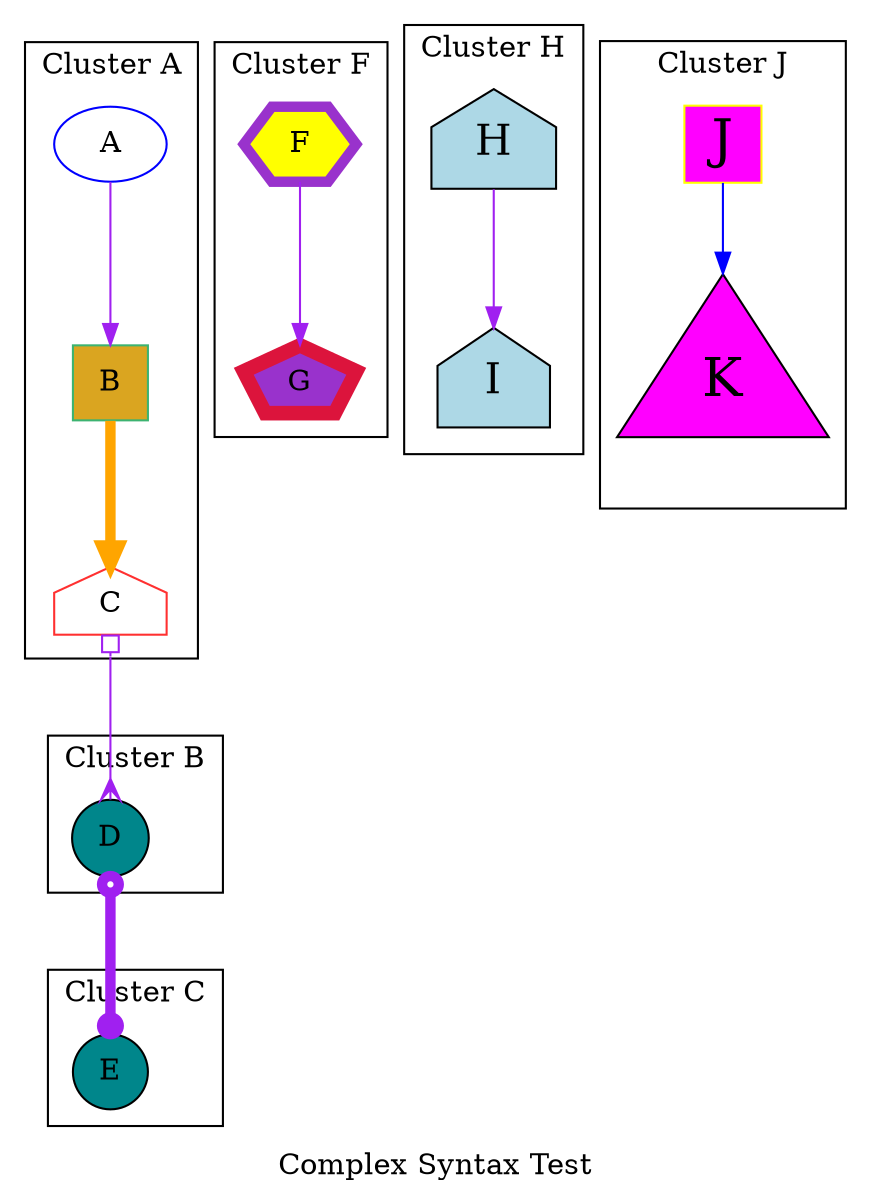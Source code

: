 strict digraph graph_55
{
graph [ label="Complex Syntax Test" rankdir="TB" ]

subgraph "cluster A"
{
graph [ label="Cluster A" rankdir="TB" ]

"A" [ color="blue" ]
"B" [ color="mediumseagreen" fillcolor="goldenrod" shape="square" style="filled" ]
"A" -> "B" [ color="purple" label="" ]
"B" [ color="mediumseagreen" fillcolor="goldenrod" shape="square" style="filled" ]
"C" [ color="firebrick1" shape="house" ]
"B" -> "C" [ color="orange" label="" penwidth="5" ]
}

subgraph "cluster B"
{
graph [ label="Cluster B" rankdir="TB" ]

"B" [ color="mediumseagreen" fillcolor="goldenrod" shape="square" style="filled" ]
"C" [ color="firebrick1" shape="house" ]
"B" -> "C" [ color="orange" label="" penwidth="5" ]
"C" [ color="firebrick1" shape="house" ]
"D" [ fillcolor="turquoise4" shape="circle" style="filled" ]
"C" -> "D" [ arrowhead="crow" arrowtail="obox" color="purple" dir="both" label="" minlen="2" ]
}

subgraph "cluster C"
{
graph [ label="Cluster C" rankdir="TB" ]

"C" [ color="firebrick1" shape="house" ]
"D" [ fillcolor="turquoise4" shape="circle" style="filled" ]
"C" -> "D" [ arrowhead="crow" arrowtail="obox" color="purple" dir="both" label="" minlen="2" ]
"D" [ fillcolor="turquoise4" shape="circle" style="filled" ]
"E" [ fillcolor="turquoise4" shape="circle" style="filled" ]
"D" -> "E" [ arrowhead="dot" arrowtail="odot" color="purple" dir="both" label="" minlen="2" penwidth="5" ]
}

subgraph "cluster F"
{
graph [ label="Cluster F" rankdir="TB" ]

"F" [ color="darkorchid" fillcolor="yellow" penwidth="5" shape="hexagon" style="filled" ]
"G" [ color="crimson" fillcolor="darkorchid" penwidth="7" shape="pentagon" style="filled" ]
"F" -> "G" [ color="purple" label="" ]
}

subgraph "cluster H"
{
graph [ label="Cluster H" rankdir="TB" ]

"H" [ fillcolor="lightblue" fontsize="20" shape="house" style="filled" ]
"I" [ fillcolor="lightblue" fontsize="20" shape="house" style="filled" ]
"H" -> "I" [ color="purple" label="" ]
}

subgraph "cluster J"
{
graph [ label="Cluster J" rankdir="TB" ]

"J" [ color="yellow" fillcolor="magenta" fontsize="26" shape="square" style="filled" ]
"K" [ fillcolor="magenta" fontsize="26" shape="triangle" style="filled" ]
"J" -> "K" [ color="blue" label="" ]
}
}
